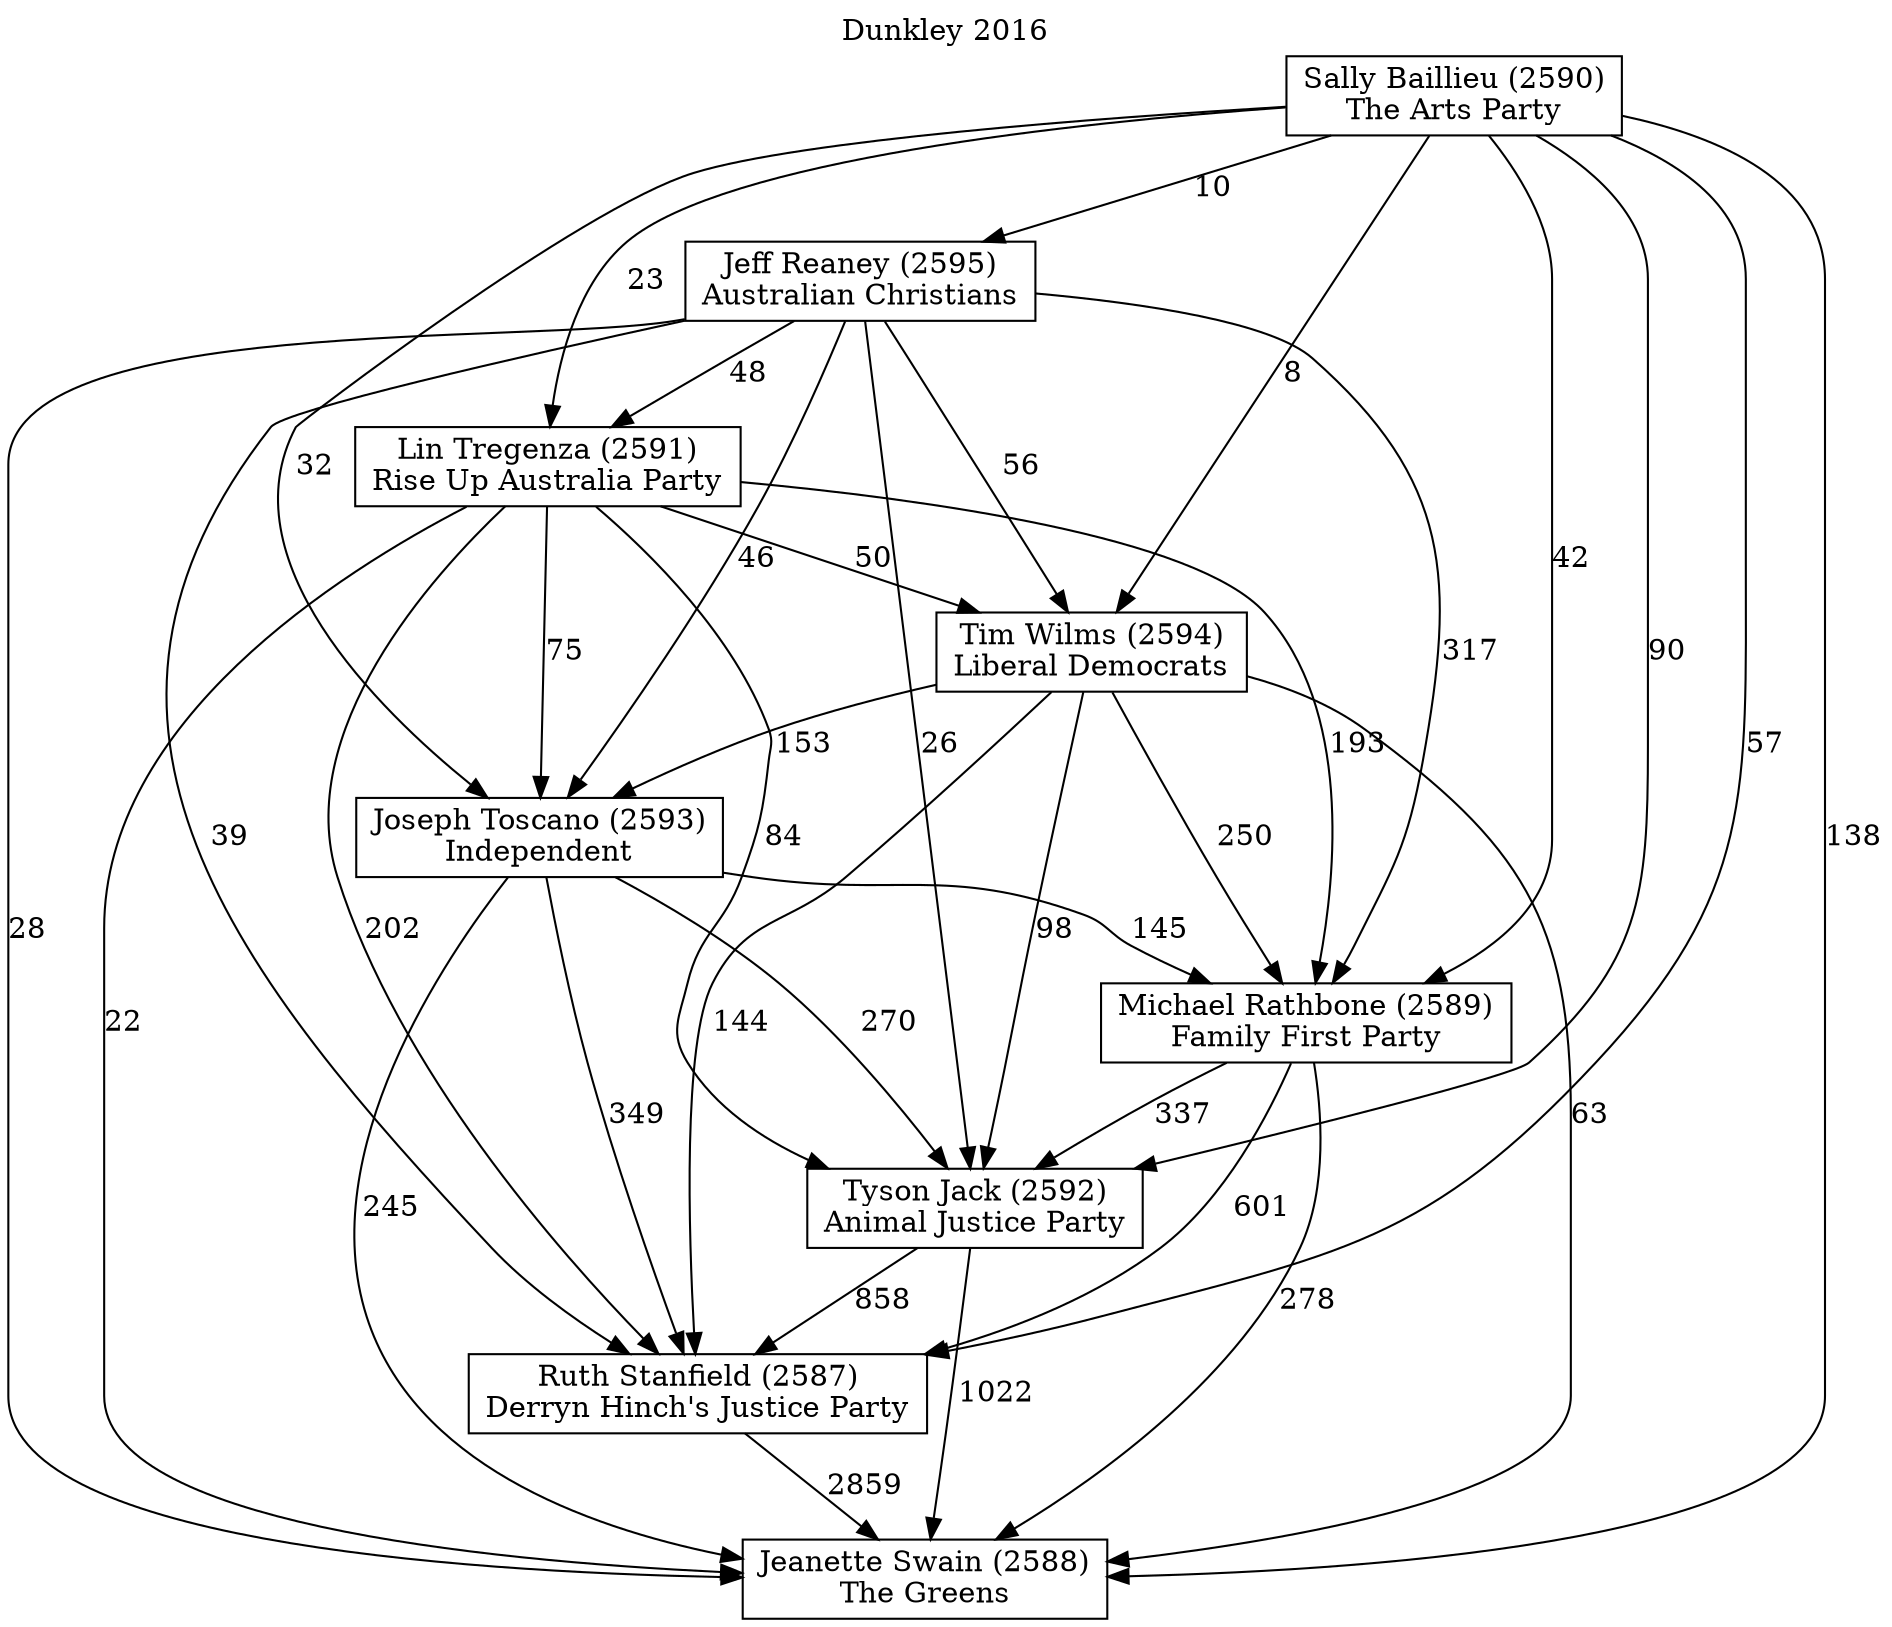// House preference flow
digraph "Jeanette Swain (2588)_Dunkley_2016" {
	graph [label="Dunkley 2016" labelloc=t mclimit=10]
	node [shape=box]
	"Sally Baillieu (2590)" [label="Sally Baillieu (2590)
The Arts Party"]
	"Michael Rathbone (2589)" [label="Michael Rathbone (2589)
Family First Party"]
	"Ruth Stanfield (2587)" [label="Ruth Stanfield (2587)
Derryn Hinch's Justice Party"]
	"Jeff Reaney (2595)" [label="Jeff Reaney (2595)
Australian Christians"]
	"Lin Tregenza (2591)" [label="Lin Tregenza (2591)
Rise Up Australia Party"]
	"Joseph Toscano (2593)" [label="Joseph Toscano (2593)
Independent"]
	"Jeanette Swain (2588)" [label="Jeanette Swain (2588)
The Greens"]
	"Tyson Jack (2592)" [label="Tyson Jack (2592)
Animal Justice Party"]
	"Tim Wilms (2594)" [label="Tim Wilms (2594)
Liberal Democrats"]
	"Tyson Jack (2592)" -> "Jeanette Swain (2588)" [label=1022]
	"Jeff Reaney (2595)" -> "Lin Tregenza (2591)" [label=48]
	"Tim Wilms (2594)" -> "Ruth Stanfield (2587)" [label=144]
	"Lin Tregenza (2591)" -> "Michael Rathbone (2589)" [label=193]
	"Sally Baillieu (2590)" -> "Joseph Toscano (2593)" [label=32]
	"Joseph Toscano (2593)" -> "Jeanette Swain (2588)" [label=245]
	"Michael Rathbone (2589)" -> "Tyson Jack (2592)" [label=337]
	"Joseph Toscano (2593)" -> "Tyson Jack (2592)" [label=270]
	"Tim Wilms (2594)" -> "Jeanette Swain (2588)" [label=63]
	"Tim Wilms (2594)" -> "Joseph Toscano (2593)" [label=153]
	"Jeff Reaney (2595)" -> "Tim Wilms (2594)" [label=56]
	"Tyson Jack (2592)" -> "Ruth Stanfield (2587)" [label=858]
	"Lin Tregenza (2591)" -> "Ruth Stanfield (2587)" [label=202]
	"Lin Tregenza (2591)" -> "Joseph Toscano (2593)" [label=75]
	"Tim Wilms (2594)" -> "Tyson Jack (2592)" [label=98]
	"Sally Baillieu (2590)" -> "Ruth Stanfield (2587)" [label=57]
	"Jeff Reaney (2595)" -> "Joseph Toscano (2593)" [label=46]
	"Lin Tregenza (2591)" -> "Tyson Jack (2592)" [label=84]
	"Sally Baillieu (2590)" -> "Jeff Reaney (2595)" [label=10]
	"Sally Baillieu (2590)" -> "Michael Rathbone (2589)" [label=42]
	"Sally Baillieu (2590)" -> "Lin Tregenza (2591)" [label=23]
	"Joseph Toscano (2593)" -> "Ruth Stanfield (2587)" [label=349]
	"Sally Baillieu (2590)" -> "Tim Wilms (2594)" [label=8]
	"Tim Wilms (2594)" -> "Michael Rathbone (2589)" [label=250]
	"Sally Baillieu (2590)" -> "Jeanette Swain (2588)" [label=138]
	"Lin Tregenza (2591)" -> "Jeanette Swain (2588)" [label=22]
	"Jeff Reaney (2595)" -> "Jeanette Swain (2588)" [label=28]
	"Ruth Stanfield (2587)" -> "Jeanette Swain (2588)" [label=2859]
	"Michael Rathbone (2589)" -> "Ruth Stanfield (2587)" [label=601]
	"Jeff Reaney (2595)" -> "Ruth Stanfield (2587)" [label=39]
	"Michael Rathbone (2589)" -> "Jeanette Swain (2588)" [label=278]
	"Jeff Reaney (2595)" -> "Michael Rathbone (2589)" [label=317]
	"Lin Tregenza (2591)" -> "Tim Wilms (2594)" [label=50]
	"Jeff Reaney (2595)" -> "Tyson Jack (2592)" [label=26]
	"Joseph Toscano (2593)" -> "Michael Rathbone (2589)" [label=145]
	"Sally Baillieu (2590)" -> "Tyson Jack (2592)" [label=90]
}
